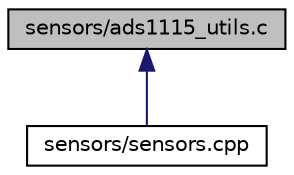 digraph "sensors/ads1115_utils.c"
{
  edge [fontname="Helvetica",fontsize="10",labelfontname="Helvetica",labelfontsize="10"];
  node [fontname="Helvetica",fontsize="10",shape=record];
  Node6 [label="sensors/ads1115_utils.c",height=0.2,width=0.4,color="black", fillcolor="grey75", style="filled", fontcolor="black"];
  Node6 -> Node7 [dir="back",color="midnightblue",fontsize="10",style="solid"];
  Node7 [label="sensors/sensors.cpp",height=0.2,width=0.4,color="black", fillcolor="white", style="filled",URL="$sensors_8cpp.html",tooltip="Base class for all sensor types. "];
}
